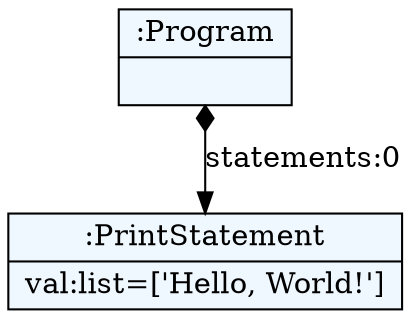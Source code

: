 
    digraph textX {
    fontname = "Bitstream Vera Sans"
    fontsize = 8
    node[
        shape=record,
        style=filled,
        fillcolor=aliceblue
    ]
    nodesep = 0.3
    edge[dir=black,arrowtail=empty]


2196969910496 -> 2196969908816 [label="statements:0" arrowtail=diamond dir=both]
2196969908816[label="{:PrintStatement|val:list=['Hello, World!']\l}"]
2196969910496[label="{:Program|}"]

}
